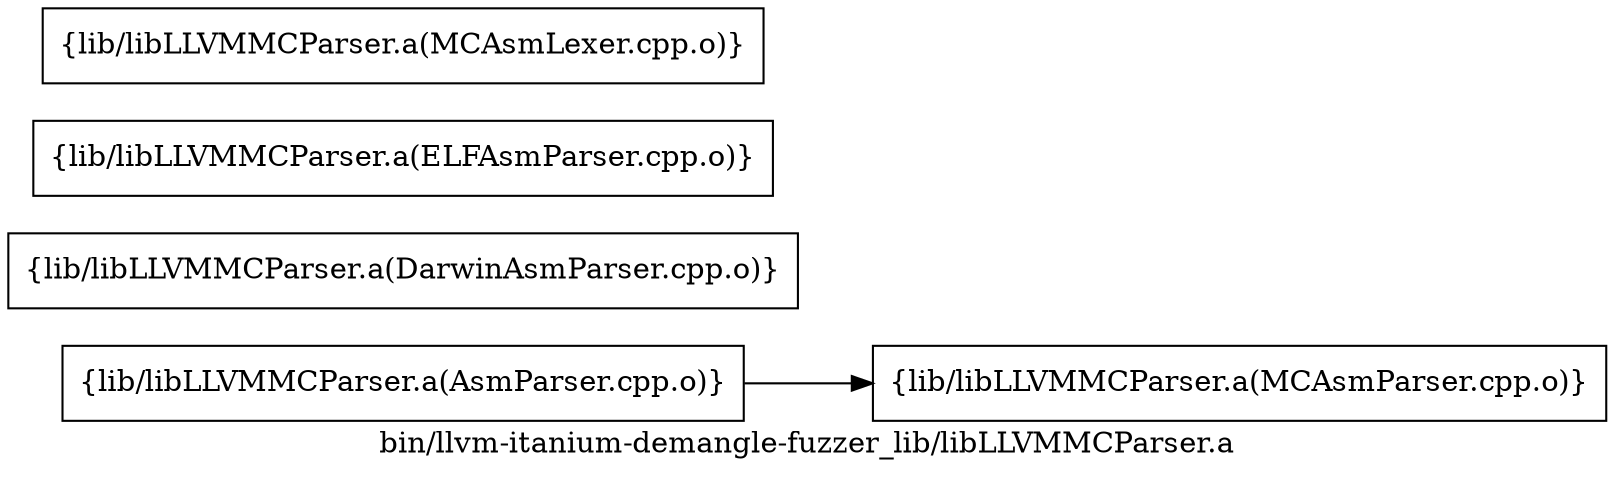 digraph "bin/llvm-itanium-demangle-fuzzer_lib/libLLVMMCParser.a" {
	label="bin/llvm-itanium-demangle-fuzzer_lib/libLLVMMCParser.a";
	rankdir=LR;
	{ rank=same; Node0x55ae7112a6b8;  }

	Node0x55ae7112a6b8 [shape=record,shape=box,group=0,label="{lib/libLLVMMCParser.a(AsmParser.cpp.o)}"];
	Node0x55ae7112a6b8 -> Node0x55ae711297b8;
	Node0x55ae711297b8 [shape=record,shape=box,group=0,label="{lib/libLLVMMCParser.a(MCAsmParser.cpp.o)}"];
	Node0x55ae71129088 [shape=record,shape=box,group=0,label="{lib/libLLVMMCParser.a(DarwinAsmParser.cpp.o)}"];
	Node0x55ae71128908 [shape=record,shape=box,group=0,label="{lib/libLLVMMCParser.a(ELFAsmParser.cpp.o)}"];
	Node0x55ae71128a98 [shape=record,shape=box,group=0,label="{lib/libLLVMMCParser.a(MCAsmLexer.cpp.o)}"];
}
